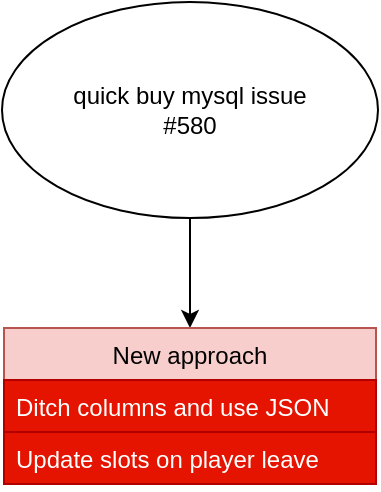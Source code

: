 <mxfile version="15.0.3" type="gitlab">
  <diagram id="YeuDmkXr7R7Ag7I40kXl" name="Page-1">
    <mxGraphModel dx="1822" dy="786" grid="0" gridSize="10" guides="1" tooltips="1" connect="1" arrows="1" fold="1" page="0" pageScale="1" pageWidth="827" pageHeight="1169" math="0" shadow="0">
      <root>
        <mxCell id="0" />
        <mxCell id="1" parent="0" />
        <mxCell id="GoO_ESKPk8W86hhAUs1_-3" value="" style="edgeStyle=orthogonalEdgeStyle;rounded=0;orthogonalLoop=1;jettySize=auto;html=1;entryX=0.5;entryY=0;entryDx=0;entryDy=0;" edge="1" parent="1" source="GoO_ESKPk8W86hhAUs1_-1" target="GoO_ESKPk8W86hhAUs1_-4">
          <mxGeometry relative="1" as="geometry">
            <mxPoint x="-3" y="228" as="targetPoint" />
          </mxGeometry>
        </mxCell>
        <mxCell id="GoO_ESKPk8W86hhAUs1_-1" value="quick buy mysql issue&lt;br&gt;#580" style="ellipse;whiteSpace=wrap;html=1;" vertex="1" parent="1">
          <mxGeometry x="-93" y="32" width="188" height="108" as="geometry" />
        </mxCell>
        <mxCell id="GoO_ESKPk8W86hhAUs1_-4" value="New approach" style="swimlane;fontStyle=0;childLayout=stackLayout;horizontal=1;startSize=26;horizontalStack=0;resizeParent=1;resizeParentMax=0;resizeLast=0;collapsible=1;marginBottom=0;fillColor=#f8cecc;strokeColor=#b85450;" vertex="1" parent="1">
          <mxGeometry x="-92" y="195" width="186" height="78" as="geometry" />
        </mxCell>
        <mxCell id="GoO_ESKPk8W86hhAUs1_-5" value="Ditch columns and use JSON" style="text;strokeColor=#B20000;fillColor=#e51400;align=left;verticalAlign=top;spacingLeft=4;spacingRight=4;overflow=hidden;rotatable=0;points=[[0,0.5],[1,0.5]];portConstraint=eastwest;fontColor=#ffffff;" vertex="1" parent="GoO_ESKPk8W86hhAUs1_-4">
          <mxGeometry y="26" width="186" height="26" as="geometry" />
        </mxCell>
        <mxCell id="GoO_ESKPk8W86hhAUs1_-6" value="Update slots on player leave" style="text;strokeColor=#B20000;fillColor=#e51400;align=left;verticalAlign=top;spacingLeft=4;spacingRight=4;overflow=hidden;rotatable=0;points=[[0,0.5],[1,0.5]];portConstraint=eastwest;fontColor=#ffffff;" vertex="1" parent="GoO_ESKPk8W86hhAUs1_-4">
          <mxGeometry y="52" width="186" height="26" as="geometry" />
        </mxCell>
      </root>
    </mxGraphModel>
  </diagram>
</mxfile>
